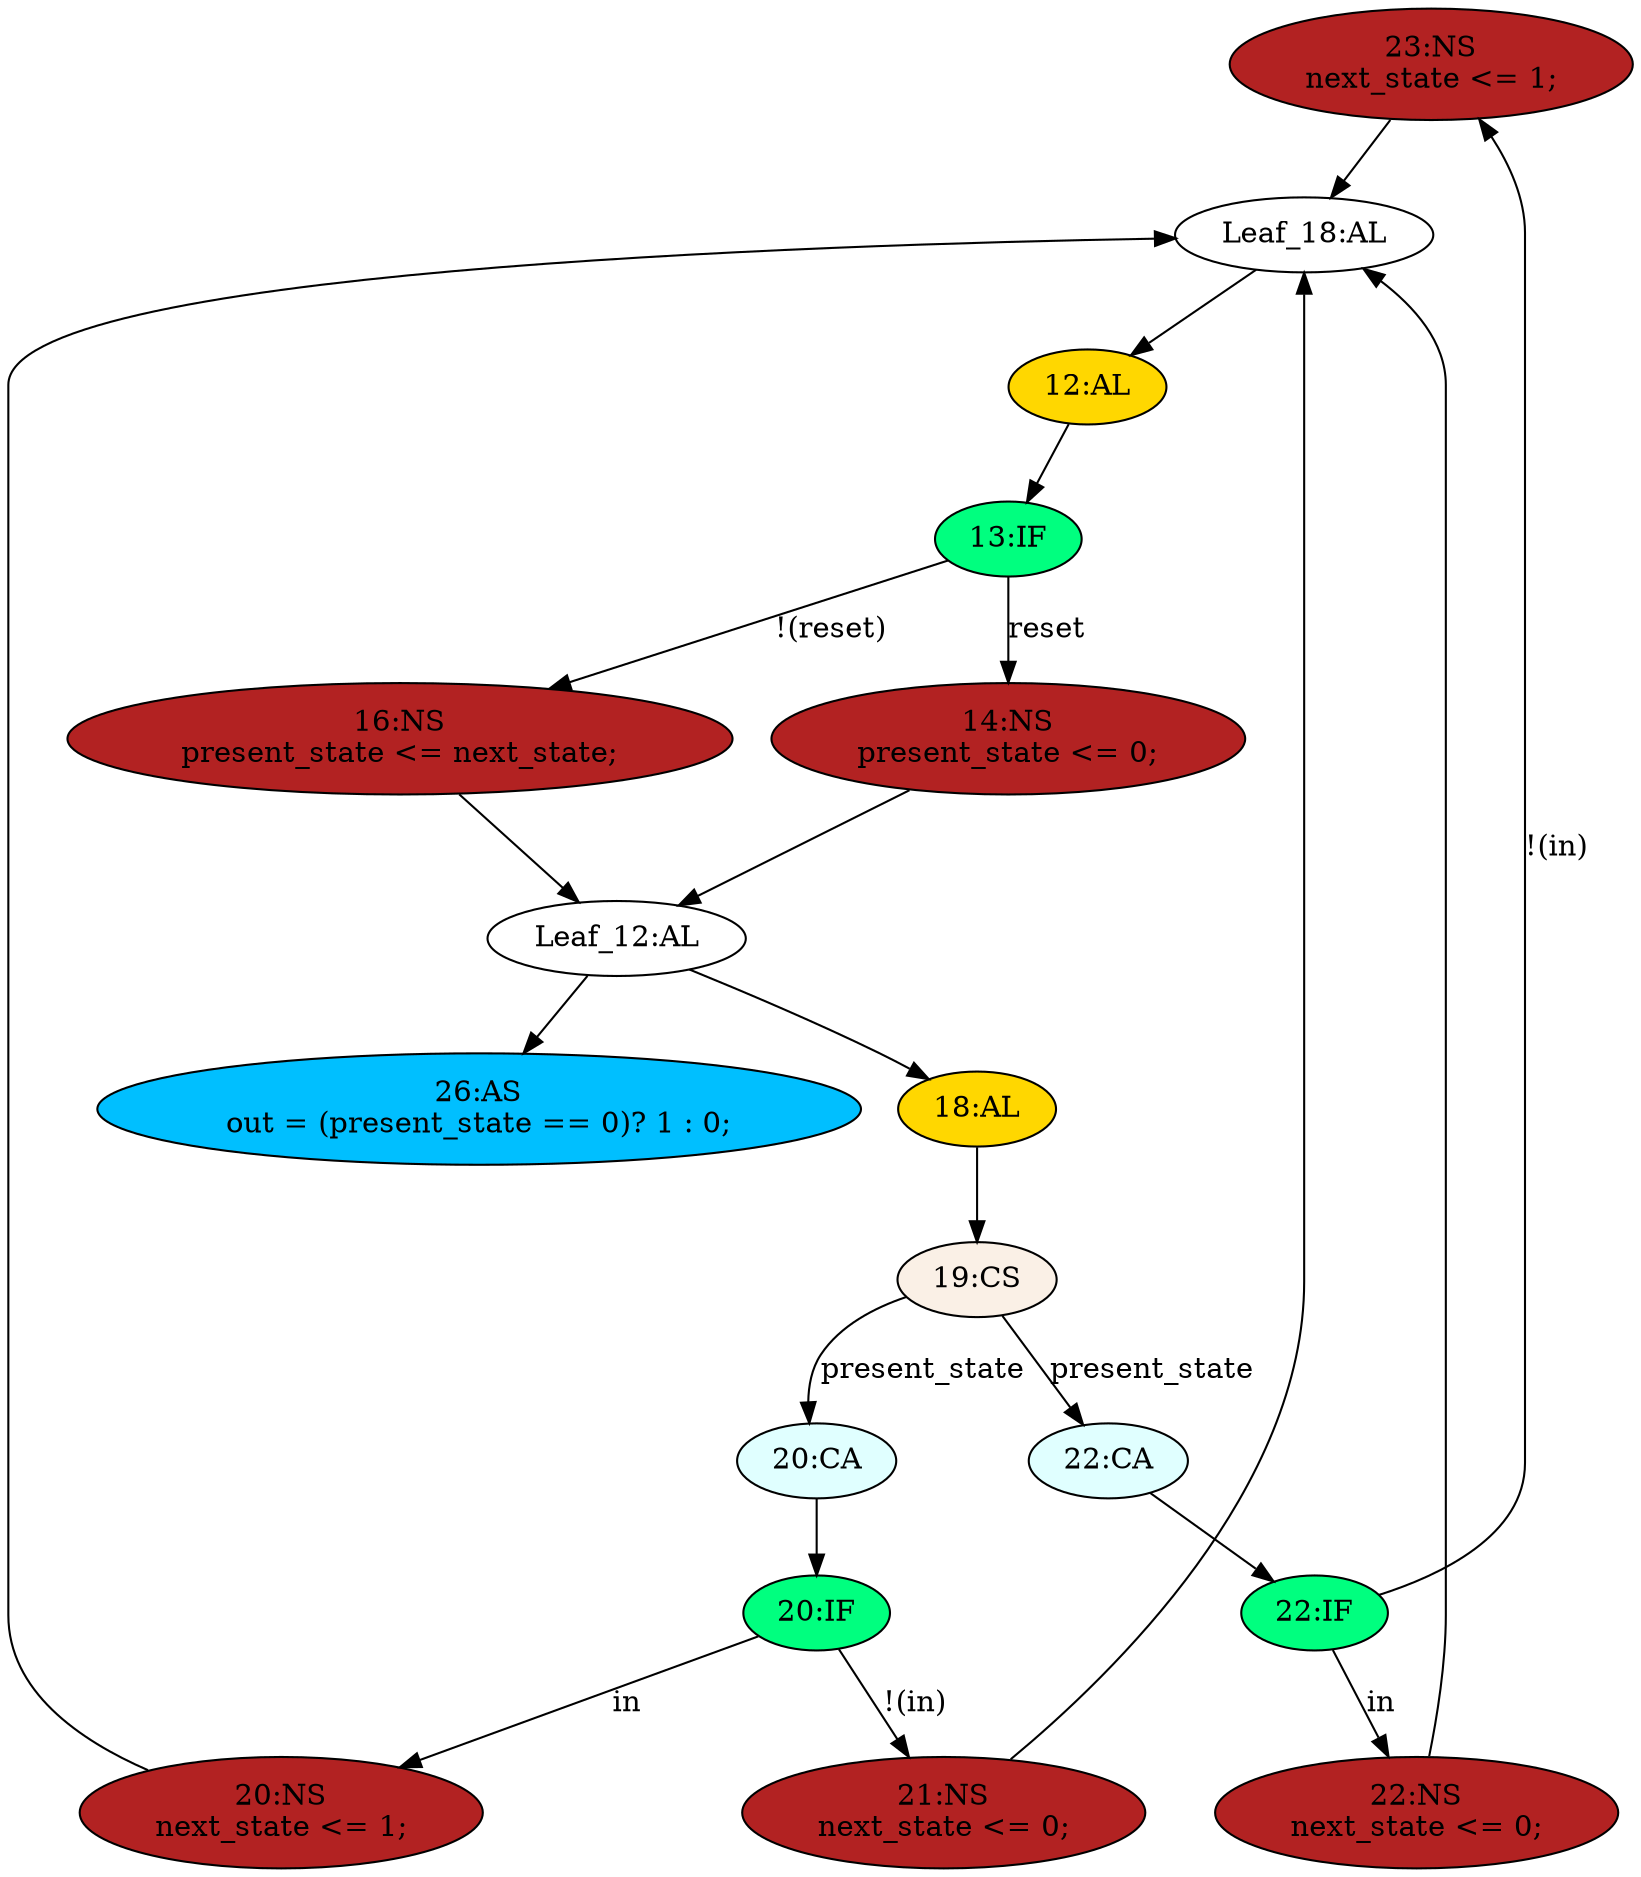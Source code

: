 strict digraph "compose( ,  )" {
	node [label="\N"];
	"23:NS"	[ast="<pyverilog.vparser.ast.NonblockingSubstitution object at 0x7f598e860890>",
		fillcolor=firebrick,
		label="23:NS
next_state <= 1;",
		statements="[<pyverilog.vparser.ast.NonblockingSubstitution object at 0x7f598e860890>]",
		style=filled,
		typ=NonblockingSubstitution];
	"Leaf_18:AL"	[def_var="['next_state']",
		label="Leaf_18:AL"];
	"23:NS" -> "Leaf_18:AL"	[cond="[]",
		lineno=None];
	"12:AL"	[ast="<pyverilog.vparser.ast.Always object at 0x7f598e556bd0>",
		clk_sens=True,
		fillcolor=gold,
		label="12:AL",
		sens="['clk', 'reset']",
		statements="[]",
		style=filled,
		typ=Always,
		use_var="['reset', 'next_state']"];
	"Leaf_18:AL" -> "12:AL";
	"20:NS"	[ast="<pyverilog.vparser.ast.NonblockingSubstitution object at 0x7f598e5a7ad0>",
		fillcolor=firebrick,
		label="20:NS
next_state <= 1;",
		statements="[<pyverilog.vparser.ast.NonblockingSubstitution object at 0x7f598e5a7ad0>]",
		style=filled,
		typ=NonblockingSubstitution];
	"20:NS" -> "Leaf_18:AL"	[cond="[]",
		lineno=None];
	"13:IF"	[ast="<pyverilog.vparser.ast.IfStatement object at 0x7f598e5a4ed0>",
		fillcolor=springgreen,
		label="13:IF",
		statements="[]",
		style=filled,
		typ=IfStatement];
	"14:NS"	[ast="<pyverilog.vparser.ast.NonblockingSubstitution object at 0x7f598e5a4610>",
		fillcolor=firebrick,
		label="14:NS
present_state <= 0;",
		statements="[<pyverilog.vparser.ast.NonblockingSubstitution object at 0x7f598e5a4610>]",
		style=filled,
		typ=NonblockingSubstitution];
	"13:IF" -> "14:NS"	[cond="['reset']",
		label=reset,
		lineno=13];
	"16:NS"	[ast="<pyverilog.vparser.ast.NonblockingSubstitution object at 0x7f598e54ecd0>",
		fillcolor=firebrick,
		label="16:NS
present_state <= next_state;",
		statements="[<pyverilog.vparser.ast.NonblockingSubstitution object at 0x7f598e54ecd0>]",
		style=filled,
		typ=NonblockingSubstitution];
	"13:IF" -> "16:NS"	[cond="['reset']",
		label="!(reset)",
		lineno=13];
	"20:IF"	[ast="<pyverilog.vparser.ast.IfStatement object at 0x7f598e5a7150>",
		fillcolor=springgreen,
		label="20:IF",
		statements="[]",
		style=filled,
		typ=IfStatement];
	"20:IF" -> "20:NS"	[cond="['in']",
		label=in,
		lineno=20];
	"21:NS"	[ast="<pyverilog.vparser.ast.NonblockingSubstitution object at 0x7f598e5a7f50>",
		fillcolor=firebrick,
		label="21:NS
next_state <= 0;",
		statements="[<pyverilog.vparser.ast.NonblockingSubstitution object at 0x7f598e5a7f50>]",
		style=filled,
		typ=NonblockingSubstitution];
	"20:IF" -> "21:NS"	[cond="['in']",
		label="!(in)",
		lineno=20];
	"22:NS"	[ast="<pyverilog.vparser.ast.NonblockingSubstitution object at 0x7f598e8607d0>",
		fillcolor=firebrick,
		label="22:NS
next_state <= 0;",
		statements="[<pyverilog.vparser.ast.NonblockingSubstitution object at 0x7f598e8607d0>]",
		style=filled,
		typ=NonblockingSubstitution];
	"22:NS" -> "Leaf_18:AL"	[cond="[]",
		lineno=None];
	"Leaf_12:AL"	[def_var="['present_state']",
		label="Leaf_12:AL"];
	"14:NS" -> "Leaf_12:AL"	[cond="[]",
		lineno=None];
	"16:NS" -> "Leaf_12:AL"	[cond="[]",
		lineno=None];
	"22:CA"	[ast="<pyverilog.vparser.ast.Case object at 0x7f598e5a7450>",
		fillcolor=lightcyan,
		label="22:CA",
		statements="[]",
		style=filled,
		typ=Case];
	"22:IF"	[ast="<pyverilog.vparser.ast.IfStatement object at 0x7f598e860450>",
		fillcolor=springgreen,
		label="22:IF",
		statements="[]",
		style=filled,
		typ=IfStatement];
	"22:CA" -> "22:IF"	[cond="[]",
		lineno=None];
	"20:CA"	[ast="<pyverilog.vparser.ast.Case object at 0x7f598e5b2390>",
		fillcolor=lightcyan,
		label="20:CA",
		statements="[]",
		style=filled,
		typ=Case];
	"20:CA" -> "20:IF"	[cond="[]",
		lineno=None];
	"12:AL" -> "13:IF"	[cond="[]",
		lineno=None];
	"18:AL"	[ast="<pyverilog.vparser.ast.Always object at 0x7f598e5b2250>",
		clk_sens=False,
		fillcolor=gold,
		label="18:AL",
		sens="['present_state', 'in']",
		statements="[]",
		style=filled,
		typ=Always,
		use_var="['present_state', 'in']"];
	"19:CS"	[ast="<pyverilog.vparser.ast.CaseStatement object at 0x7f598e5bd4d0>",
		fillcolor=linen,
		label="19:CS",
		statements="[]",
		style=filled,
		typ=CaseStatement];
	"18:AL" -> "19:CS"	[cond="[]",
		lineno=None];
	"Leaf_12:AL" -> "18:AL";
	"26:AS"	[ast="<pyverilog.vparser.ast.Assign object at 0x7f598e458b10>",
		def_var="['out']",
		fillcolor=deepskyblue,
		label="26:AS
out = (present_state == 0)? 1 : 0;",
		statements="[]",
		style=filled,
		typ=Assign,
		use_var="['present_state']"];
	"Leaf_12:AL" -> "26:AS";
	"22:IF" -> "23:NS"	[cond="['in']",
		label="!(in)",
		lineno=22];
	"22:IF" -> "22:NS"	[cond="['in']",
		label=in,
		lineno=22];
	"19:CS" -> "22:CA"	[cond="['present_state']",
		label=present_state,
		lineno=19];
	"19:CS" -> "20:CA"	[cond="['present_state']",
		label=present_state,
		lineno=19];
	"21:NS" -> "Leaf_18:AL"	[cond="[]",
		lineno=None];
}
